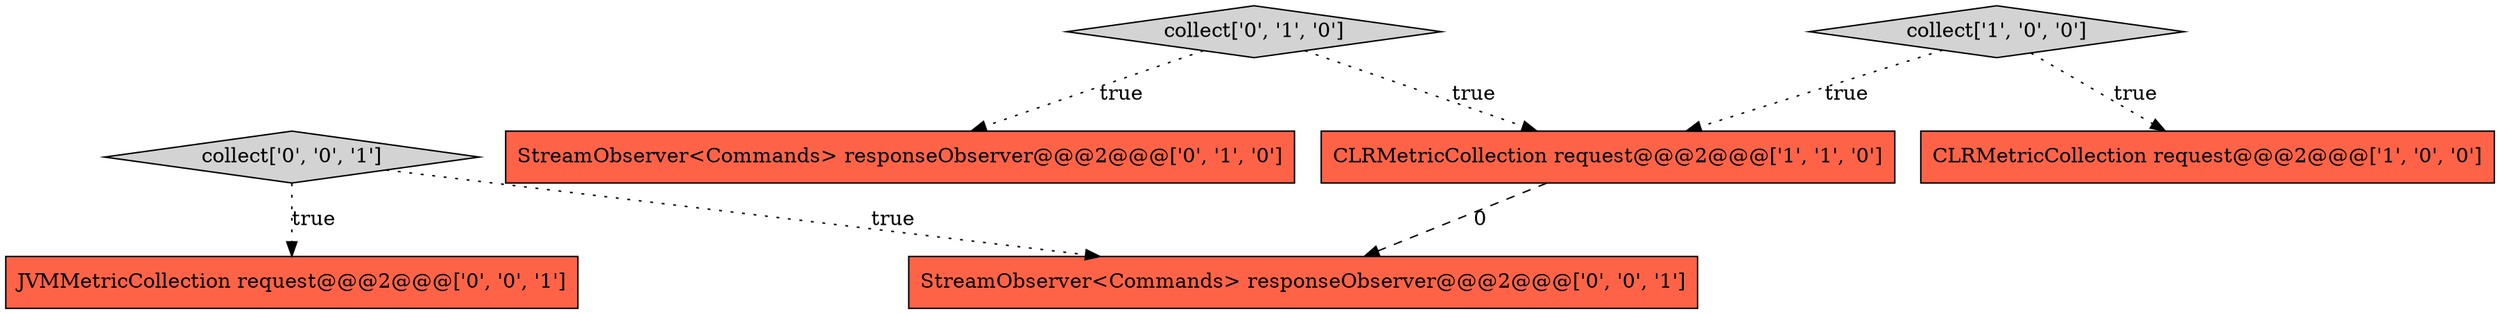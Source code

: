 digraph {
7 [style = filled, label = "collect['0', '0', '1']", fillcolor = lightgray, shape = diamond image = "AAA0AAABBB3BBB"];
3 [style = filled, label = "collect['0', '1', '0']", fillcolor = lightgray, shape = diamond image = "AAA0AAABBB2BBB"];
1 [style = filled, label = "CLRMetricCollection request@@@2@@@['1', '1', '0']", fillcolor = tomato, shape = box image = "AAA0AAABBB1BBB"];
6 [style = filled, label = "StreamObserver<Commands> responseObserver@@@2@@@['0', '0', '1']", fillcolor = tomato, shape = box image = "AAA0AAABBB3BBB"];
0 [style = filled, label = "CLRMetricCollection request@@@2@@@['1', '0', '0']", fillcolor = tomato, shape = box image = "AAA0AAABBB1BBB"];
2 [style = filled, label = "collect['1', '0', '0']", fillcolor = lightgray, shape = diamond image = "AAA0AAABBB1BBB"];
5 [style = filled, label = "JVMMetricCollection request@@@2@@@['0', '0', '1']", fillcolor = tomato, shape = box image = "AAA0AAABBB3BBB"];
4 [style = filled, label = "StreamObserver<Commands> responseObserver@@@2@@@['0', '1', '0']", fillcolor = tomato, shape = box image = "AAA0AAABBB2BBB"];
3->4 [style = dotted, label="true"];
7->6 [style = dotted, label="true"];
2->0 [style = dotted, label="true"];
2->1 [style = dotted, label="true"];
3->1 [style = dotted, label="true"];
1->6 [style = dashed, label="0"];
7->5 [style = dotted, label="true"];
}
